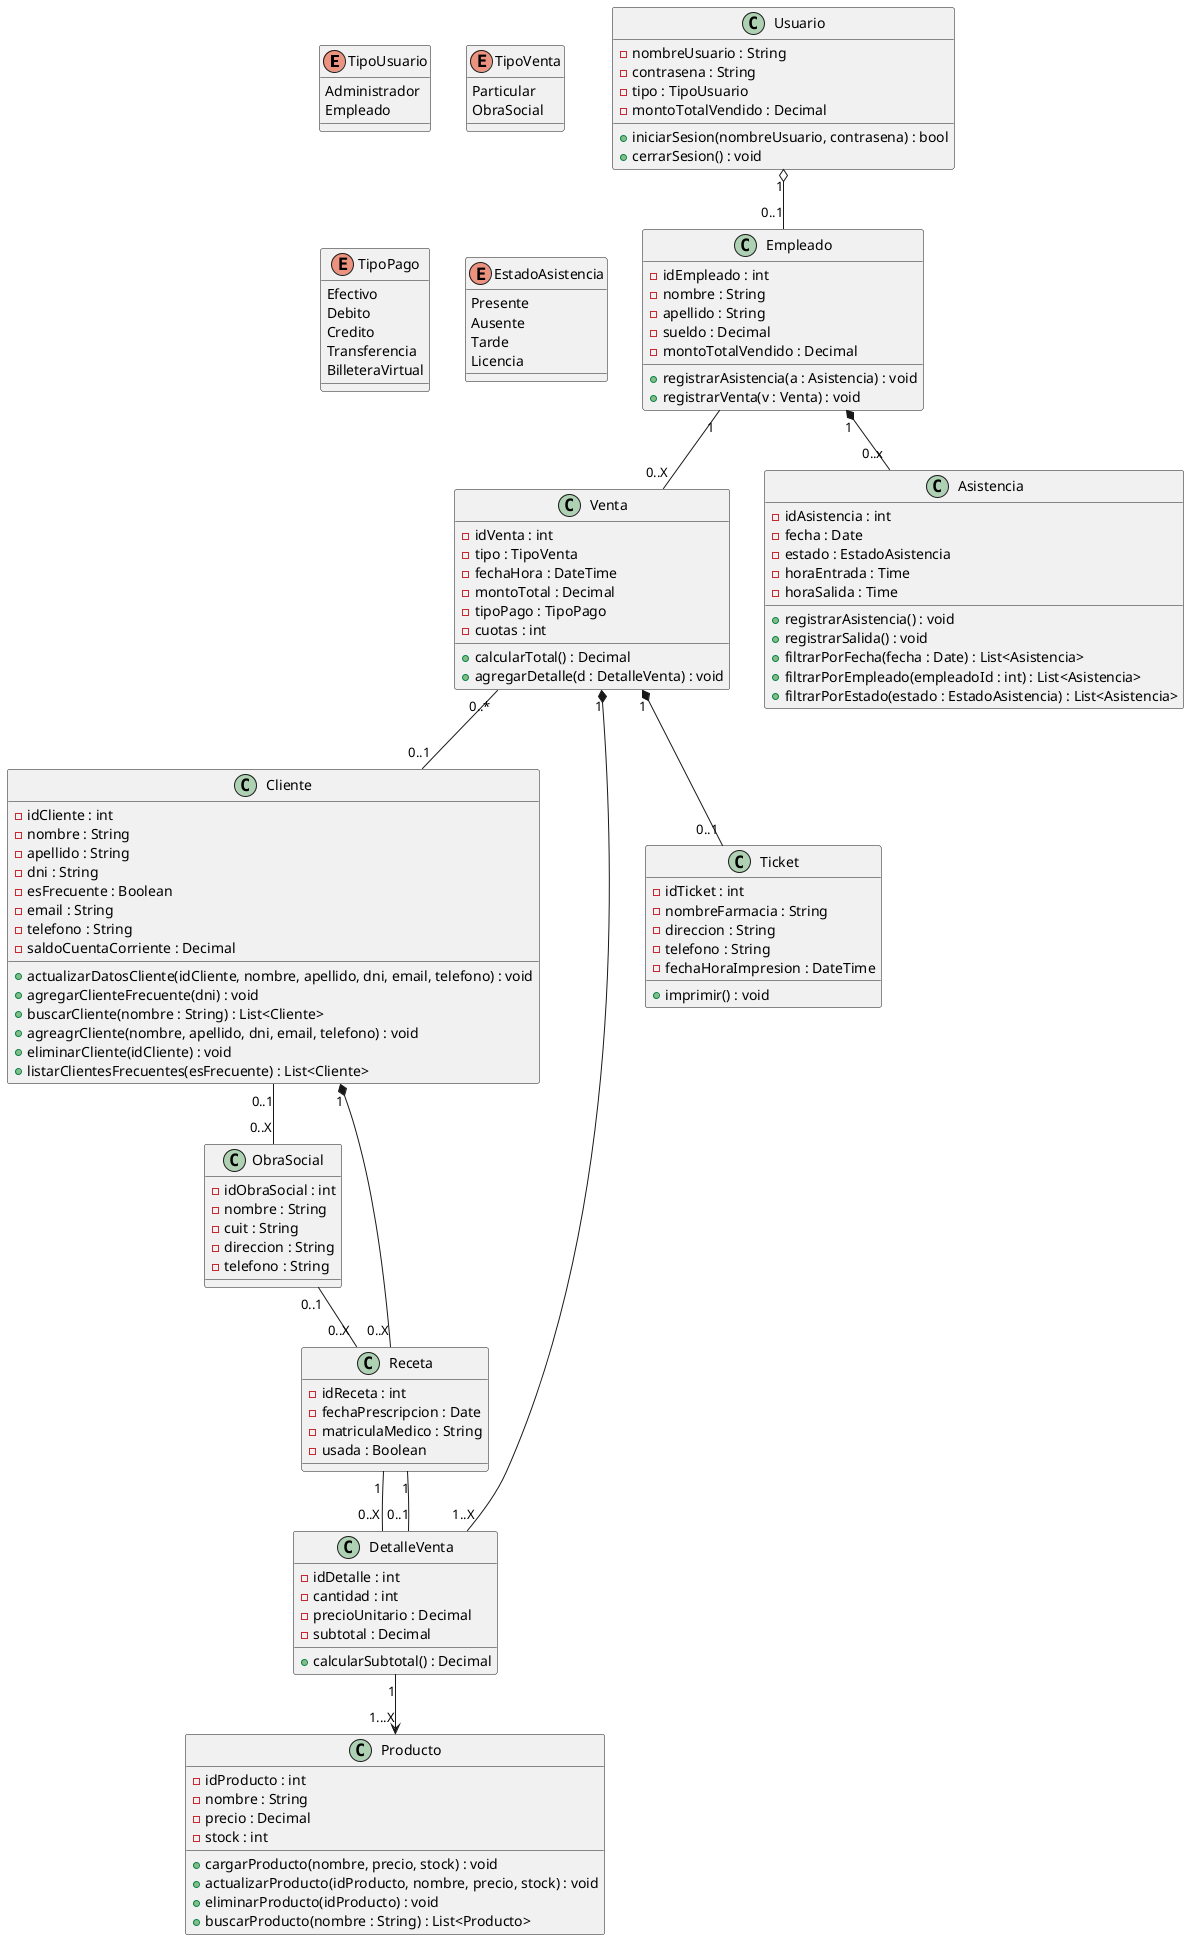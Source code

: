 @startuml DiagramaDeClases
' --------------------
' Enumeraciones (forma multilinea segura)
' --------------------
enum TipoUsuario {
  Administrador
  Empleado
}
enum TipoVenta {
  Particular
  ObraSocial
}
enum TipoPago {
  Efectivo
  Debito
  Credito
  Transferencia
  BilleteraVirtual
}
enum EstadoAsistencia {
  Presente
  Ausente
  Tarde
  Licencia
}

' --------------------
' Clases (atributos representativos)
' --------------------
class Usuario {
  - nombreUsuario : String
  - contrasena : String
  - tipo : TipoUsuario
  - montoTotalVendido : Decimal
  + iniciarSesion(nombreUsuario, contrasena) : bool
  + cerrarSesion() : void
}

class Empleado {
  - idEmpleado : int
  - nombre : String
  - apellido : String
  - sueldo : Decimal
  - montoTotalVendido : Decimal
  + registrarAsistencia(a : Asistencia) : void
  + registrarVenta(v : Venta) : void
}

class Cliente {
  - idCliente : int
  - nombre : String
  - apellido : String
  - dni : String
  - esFrecuente : Boolean
  - email : String
  - telefono : String
  - saldoCuentaCorriente : Decimal
  + actualizarDatosCliente(idCliente, nombre, apellido, dni, email, telefono) : void
  + agregarClienteFrecuente(dni) : void
  + buscarCliente(nombre : String) : List<Cliente>
  + agreagrCliente(nombre, apellido, dni, email, telefono) : void
  + eliminarCliente(idCliente) : void
  + listarClientesFrecuentes(esFrecuente) : List<Cliente>

}

class ObraSocial {
  - idObraSocial : int
  - nombre : String
  - cuit : String
  - direccion : String
  - telefono : String
}

class Receta {
  - idReceta : int
  - fechaPrescripcion : Date
  - matriculaMedico : String
  - usada : Boolean
}

class Producto {
  - idProducto : int
  - nombre : String
  - precio : Decimal
  - stock : int
  + cargarProducto(nombre, precio, stock) : void
  + actualizarProducto(idProducto, nombre, precio, stock) : void
  + eliminarProducto(idProducto) : void
  + buscarProducto(nombre : String) : List<Producto>
}

class DetalleVenta {
  - idDetalle : int
  - cantidad : int
  - precioUnitario : Decimal
  - subtotal : Decimal
  + calcularSubtotal() : Decimal
}

class Venta {
  - idVenta : int
  - tipo : TipoVenta
  - fechaHora : DateTime
  - montoTotal : Decimal
  - tipoPago : TipoPago
  - cuotas : int
  + calcularTotal() : Decimal
  + agregarDetalle(d : DetalleVenta) : void
}

class Ticket {
  - idTicket : int
  - nombreFarmacia : String
  - direccion : String
  - telefono : String
  - fechaHoraImpresion : DateTime
  + imprimir() : void
}

class Asistencia {
  - idAsistencia : int
  - fecha : Date
  - estado : EstadoAsistencia
  - horaEntrada : Time
  - horaSalida : Time
  + registrarAsistencia() : void
  + registrarSalida() : void
  + filtrarPorFecha(fecha : Date) : List<Asistencia>
  + filtrarPorEmpleado(empleadoId : int) : List<Asistencia>
  + filtrarPorEstado(estado : EstadoAsistencia) : List<Asistencia>
}

' --------------------
' Relaciones y multiplicidades (solo multiplicidades)
' --------------------

' Usuario mantiene referencia (agregación) a Empleado
Usuario "1" o-- "0..1" Empleado

' Empleado registra asistencias (composición)
Empleado "1" *-- "0..x" Asistencia

' Empleado realiza ventas
Empleado "1" -- "0..X" Venta

' Venta contiene DetalleVenta (composición fuerte: 1 venta tiene al menos 1 detalle)
Venta "1" *-- "1..X" DetalleVenta

' DetalleVenta referencia a Producto (asociación)
DetalleVenta "1" --> "1...X" Producto

' Venta puede asociarse opcionalmente a un Cliente
Venta "0..*" -- "0..1" Cliente

' Cliente tiene Recetas (composición: recetas dentro del historial del cliente)
Cliente "1" *-- "0..X" Receta

' Receta puede cubrir cero o muchos DetalleVenta (asociación)
Receta "1" -- "0..X" DetalleVenta
DetalleVenta "0..1" -- "1" Receta

' ObraSocial puede relacionarse con Receta (si se factura a obra social)
ObraSocial "0..1" -- "0..X" Receta

' Cliente puede estar asociado a una o más Obras Sociales
Cliente "0..1" -- "0..X" ObraSocial

' Venta genera opcionalmente un Ticket (composición ligera)
Venta "1" *-- "0..1" Ticket


@enduml
